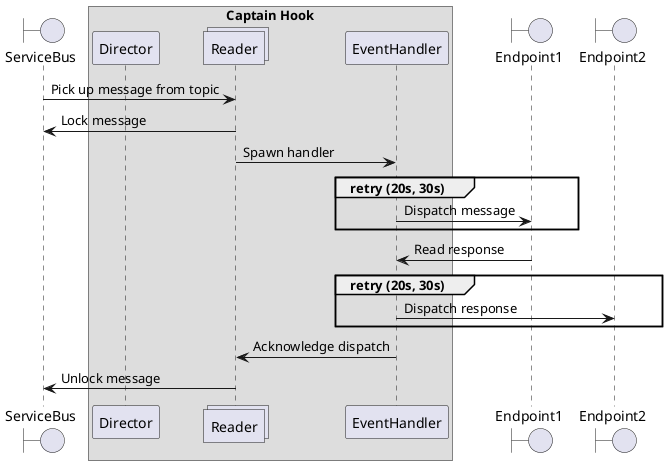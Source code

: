 @startuml
boundary Endpoint2 order 60
boundary Endpoint1 order 50
box "Captain Hook"
participant EventHandler order 40
collections Reader order 30
participant Director order 20
endbox
boundary ServiceBus order 10

ServiceBus -> Reader : Pick up message from topic
Reader -> ServiceBus : Lock message
Reader -> EventHandler : Spawn handler
group retry (20s, 30s)
  EventHandler -> Endpoint1 : Dispatch message
end
  Endpoint1 -> EventHandler : Read response
group retry (20s, 30s)
  EventHandler -> Endpoint2 : Dispatch response
end
  EventHandler -> Reader : Acknowledge dispatch
  Reader -> ServiceBus : Unlock message
@enduml
